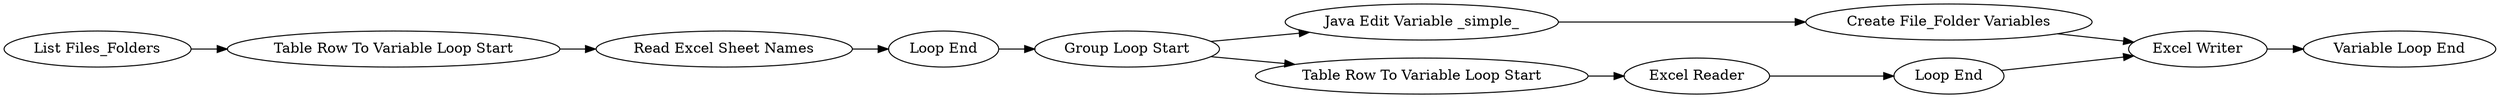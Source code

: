digraph {
	33 -> 34
	27 -> 32
	29 -> 28
	30 -> 33
	32 -> 31
	31 -> 33
	26 -> 27
	27 -> 29
	24 -> 25
	25 -> 23
	23 -> 26
	28 -> 30
	24 [label="List Files_Folders"]
	27 [label="Group Loop Start"]
	30 [label="Loop End"]
	34 [label="Variable Loop End"]
	29 [label="Table Row To Variable Loop Start"]
	28 [label="Excel Reader"]
	31 [label="Create File_Folder Variables"]
	23 [label="Read Excel Sheet Names"]
	26 [label="Loop End"]
	25 [label="Table Row To Variable Loop Start"]
	33 [label="Excel Writer"]
	32 [label="Java Edit Variable _simple_"]
	rankdir=LR
}
